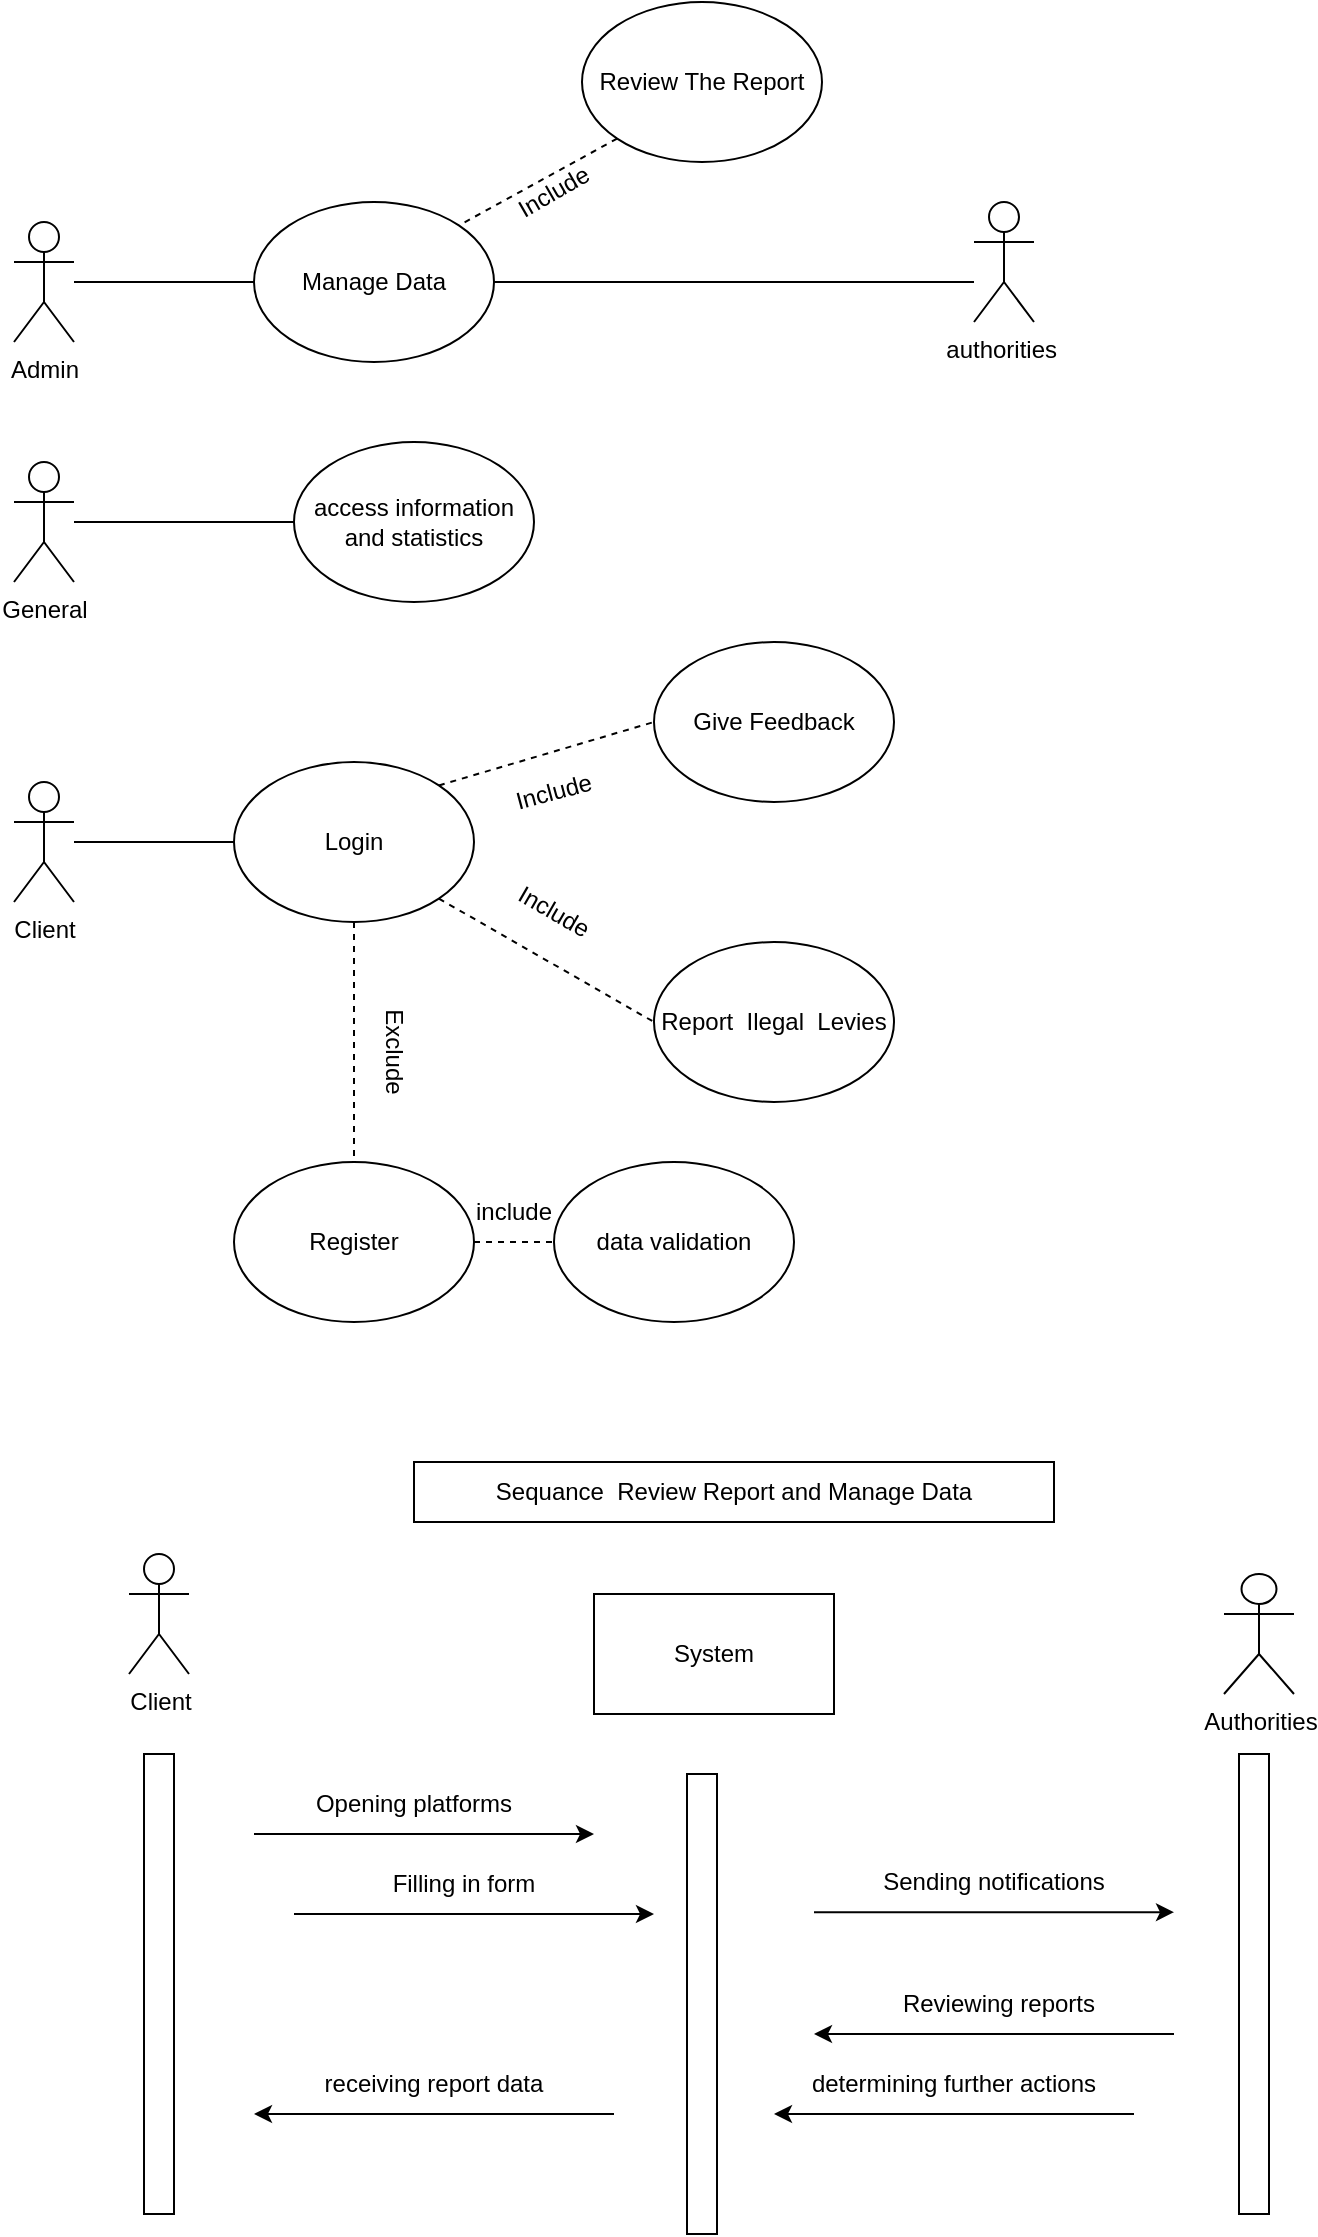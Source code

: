 <mxfile version="22.1.16" type="github">
  <diagram name="Halaman-1" id="xVsIUvH3QBJDIv3Bnuuh">
    <mxGraphModel dx="1400" dy="759" grid="1" gridSize="10" guides="1" tooltips="1" connect="1" arrows="1" fold="1" page="1" pageScale="1" pageWidth="827" pageHeight="1169" math="0" shadow="0">
      <root>
        <mxCell id="0" />
        <mxCell id="1" parent="0" />
        <mxCell id="OHqKvSYNsAmwV80baFoG-1" value="Client" style="shape=umlActor;verticalLabelPosition=bottom;verticalAlign=top;html=1;outlineConnect=0;" vertex="1" parent="1">
          <mxGeometry x="10" y="490" width="30" height="60" as="geometry" />
        </mxCell>
        <mxCell id="OHqKvSYNsAmwV80baFoG-11" value="Review The Report" style="ellipse;whiteSpace=wrap;html=1;" vertex="1" parent="1">
          <mxGeometry x="294" y="100" width="120" height="80" as="geometry" />
        </mxCell>
        <mxCell id="OHqKvSYNsAmwV80baFoG-12" value="Report&amp;nbsp; Ilegal&amp;nbsp; Levies" style="ellipse;whiteSpace=wrap;html=1;" vertex="1" parent="1">
          <mxGeometry x="330" y="570" width="120" height="80" as="geometry" />
        </mxCell>
        <mxCell id="OHqKvSYNsAmwV80baFoG-13" value="Manage Data" style="ellipse;whiteSpace=wrap;html=1;" vertex="1" parent="1">
          <mxGeometry x="130" y="200" width="120" height="80" as="geometry" />
        </mxCell>
        <mxCell id="OHqKvSYNsAmwV80baFoG-14" value="access information and statistics" style="ellipse;whiteSpace=wrap;html=1;" vertex="1" parent="1">
          <mxGeometry x="150" y="320" width="120" height="80" as="geometry" />
        </mxCell>
        <mxCell id="OHqKvSYNsAmwV80baFoG-15" value="General" style="shape=umlActor;verticalLabelPosition=bottom;verticalAlign=top;html=1;outlineConnect=0;" vertex="1" parent="1">
          <mxGeometry x="10" y="330" width="30" height="60" as="geometry" />
        </mxCell>
        <mxCell id="OHqKvSYNsAmwV80baFoG-18" value="" style="endArrow=none;html=1;rounded=0;" edge="1" parent="1" source="OHqKvSYNsAmwV80baFoG-15" target="OHqKvSYNsAmwV80baFoG-14">
          <mxGeometry width="50" height="50" relative="1" as="geometry">
            <mxPoint x="110" y="235" as="sourcePoint" />
            <mxPoint x="160" y="185" as="targetPoint" />
          </mxGeometry>
        </mxCell>
        <mxCell id="OHqKvSYNsAmwV80baFoG-20" value="authorities&amp;nbsp;" style="shape=umlActor;verticalLabelPosition=bottom;verticalAlign=top;html=1;outlineConnect=0;" vertex="1" parent="1">
          <mxGeometry x="490" y="200" width="30" height="60" as="geometry" />
        </mxCell>
        <mxCell id="OHqKvSYNsAmwV80baFoG-21" value="Admin" style="shape=umlActor;verticalLabelPosition=bottom;verticalAlign=top;html=1;outlineConnect=0;" vertex="1" parent="1">
          <mxGeometry x="10" y="210" width="30" height="60" as="geometry" />
        </mxCell>
        <mxCell id="OHqKvSYNsAmwV80baFoG-24" value="" style="endArrow=none;html=1;rounded=0;entryX=0;entryY=0.5;entryDx=0;entryDy=0;" edge="1" parent="1" source="OHqKvSYNsAmwV80baFoG-21" target="OHqKvSYNsAmwV80baFoG-13">
          <mxGeometry width="50" height="50" relative="1" as="geometry">
            <mxPoint x="-10" y="400" as="sourcePoint" />
            <mxPoint x="40" y="350" as="targetPoint" />
          </mxGeometry>
        </mxCell>
        <mxCell id="OHqKvSYNsAmwV80baFoG-25" value="" style="endArrow=none;html=1;rounded=0;entryX=1;entryY=0.5;entryDx=0;entryDy=0;" edge="1" parent="1" target="OHqKvSYNsAmwV80baFoG-13">
          <mxGeometry width="50" height="50" relative="1" as="geometry">
            <mxPoint x="490" y="240" as="sourcePoint" />
            <mxPoint x="40" y="350" as="targetPoint" />
          </mxGeometry>
        </mxCell>
        <mxCell id="OHqKvSYNsAmwV80baFoG-26" value="" style="endArrow=none;dashed=1;html=1;rounded=0;entryX=1;entryY=0;entryDx=0;entryDy=0;exitX=0;exitY=1;exitDx=0;exitDy=0;" edge="1" parent="1" source="OHqKvSYNsAmwV80baFoG-11" target="OHqKvSYNsAmwV80baFoG-13">
          <mxGeometry width="50" height="50" relative="1" as="geometry">
            <mxPoint x="-10" y="400" as="sourcePoint" />
            <mxPoint x="40" y="350" as="targetPoint" />
          </mxGeometry>
        </mxCell>
        <mxCell id="OHqKvSYNsAmwV80baFoG-27" value="Include" style="text;html=1;strokeColor=none;fillColor=none;align=center;verticalAlign=middle;whiteSpace=wrap;rounded=0;rotation=-30;" vertex="1" parent="1">
          <mxGeometry x="250" y="180" width="60" height="30" as="geometry" />
        </mxCell>
        <mxCell id="OHqKvSYNsAmwV80baFoG-30" value="Give Feedback" style="ellipse;whiteSpace=wrap;html=1;" vertex="1" parent="1">
          <mxGeometry x="330" y="420" width="120" height="80" as="geometry" />
        </mxCell>
        <mxCell id="OHqKvSYNsAmwV80baFoG-31" value="Register" style="ellipse;whiteSpace=wrap;html=1;" vertex="1" parent="1">
          <mxGeometry x="120" y="680" width="120" height="80" as="geometry" />
        </mxCell>
        <mxCell id="OHqKvSYNsAmwV80baFoG-32" value="Login" style="ellipse;whiteSpace=wrap;html=1;" vertex="1" parent="1">
          <mxGeometry x="120" y="480" width="120" height="80" as="geometry" />
        </mxCell>
        <mxCell id="OHqKvSYNsAmwV80baFoG-35" value="" style="endArrow=none;dashed=1;html=1;rounded=0;exitX=0.5;exitY=1;exitDx=0;exitDy=0;entryX=0.5;entryY=0;entryDx=0;entryDy=0;" edge="1" parent="1" source="OHqKvSYNsAmwV80baFoG-32" target="OHqKvSYNsAmwV80baFoG-31">
          <mxGeometry width="50" height="50" relative="1" as="geometry">
            <mxPoint x="120" y="510" as="sourcePoint" />
            <mxPoint x="170" y="460" as="targetPoint" />
          </mxGeometry>
        </mxCell>
        <mxCell id="OHqKvSYNsAmwV80baFoG-36" value="Exclude" style="text;html=1;strokeColor=none;fillColor=none;align=center;verticalAlign=middle;whiteSpace=wrap;rounded=0;rotation=90;" vertex="1" parent="1">
          <mxGeometry x="170" y="610" width="60" height="30" as="geometry" />
        </mxCell>
        <mxCell id="OHqKvSYNsAmwV80baFoG-38" value="" style="endArrow=none;html=1;rounded=0;" edge="1" parent="1" source="OHqKvSYNsAmwV80baFoG-1" target="OHqKvSYNsAmwV80baFoG-32">
          <mxGeometry width="50" height="50" relative="1" as="geometry">
            <mxPoint x="120" y="510" as="sourcePoint" />
            <mxPoint x="170" y="460" as="targetPoint" />
          </mxGeometry>
        </mxCell>
        <mxCell id="OHqKvSYNsAmwV80baFoG-39" value="" style="endArrow=none;dashed=1;html=1;rounded=0;entryX=0;entryY=0.5;entryDx=0;entryDy=0;exitX=1;exitY=0;exitDx=0;exitDy=0;" edge="1" parent="1" source="OHqKvSYNsAmwV80baFoG-32" target="OHqKvSYNsAmwV80baFoG-30">
          <mxGeometry width="50" height="50" relative="1" as="geometry">
            <mxPoint x="30" y="570" as="sourcePoint" />
            <mxPoint x="80" y="520" as="targetPoint" />
          </mxGeometry>
        </mxCell>
        <mxCell id="OHqKvSYNsAmwV80baFoG-40" value="" style="endArrow=none;dashed=1;html=1;rounded=0;entryX=0;entryY=0.5;entryDx=0;entryDy=0;exitX=1;exitY=1;exitDx=0;exitDy=0;" edge="1" parent="1" source="OHqKvSYNsAmwV80baFoG-32" target="OHqKvSYNsAmwV80baFoG-12">
          <mxGeometry width="50" height="50" relative="1" as="geometry">
            <mxPoint x="30" y="570" as="sourcePoint" />
            <mxPoint x="80" y="520" as="targetPoint" />
          </mxGeometry>
        </mxCell>
        <mxCell id="OHqKvSYNsAmwV80baFoG-41" value="Include" style="text;html=1;strokeColor=none;fillColor=none;align=center;verticalAlign=middle;whiteSpace=wrap;rounded=0;rotation=-15;" vertex="1" parent="1">
          <mxGeometry x="250" y="480" width="60" height="30" as="geometry" />
        </mxCell>
        <mxCell id="OHqKvSYNsAmwV80baFoG-42" value="Include" style="text;html=1;strokeColor=none;fillColor=none;align=center;verticalAlign=middle;whiteSpace=wrap;rounded=0;rotation=30;" vertex="1" parent="1">
          <mxGeometry x="250" y="540" width="60" height="30" as="geometry" />
        </mxCell>
        <mxCell id="OHqKvSYNsAmwV80baFoG-43" value="data validation" style="ellipse;whiteSpace=wrap;html=1;" vertex="1" parent="1">
          <mxGeometry x="280" y="680" width="120" height="80" as="geometry" />
        </mxCell>
        <mxCell id="OHqKvSYNsAmwV80baFoG-44" value="" style="endArrow=none;dashed=1;html=1;rounded=0;entryX=0;entryY=0.5;entryDx=0;entryDy=0;exitX=1;exitY=0.5;exitDx=0;exitDy=0;" edge="1" parent="1" source="OHqKvSYNsAmwV80baFoG-31" target="OHqKvSYNsAmwV80baFoG-43">
          <mxGeometry width="50" height="50" relative="1" as="geometry">
            <mxPoint x="20" y="860" as="sourcePoint" />
            <mxPoint x="70" y="810" as="targetPoint" />
          </mxGeometry>
        </mxCell>
        <mxCell id="OHqKvSYNsAmwV80baFoG-45" value="include" style="text;html=1;strokeColor=none;fillColor=none;align=center;verticalAlign=middle;whiteSpace=wrap;rounded=0;" vertex="1" parent="1">
          <mxGeometry x="230" y="690" width="60" height="30" as="geometry" />
        </mxCell>
        <mxCell id="OHqKvSYNsAmwV80baFoG-47" value="System" style="rounded=0;whiteSpace=wrap;html=1;" vertex="1" parent="1">
          <mxGeometry x="300" y="896" width="120" height="60" as="geometry" />
        </mxCell>
        <mxCell id="OHqKvSYNsAmwV80baFoG-52" value="" style="rounded=0;whiteSpace=wrap;html=1;" vertex="1" parent="1">
          <mxGeometry x="75" y="976" width="15" height="230" as="geometry" />
        </mxCell>
        <mxCell id="OHqKvSYNsAmwV80baFoG-53" value="" style="rounded=0;whiteSpace=wrap;html=1;" vertex="1" parent="1">
          <mxGeometry x="346.5" y="986" width="15" height="230" as="geometry" />
        </mxCell>
        <mxCell id="OHqKvSYNsAmwV80baFoG-54" value="" style="rounded=0;whiteSpace=wrap;html=1;" vertex="1" parent="1">
          <mxGeometry x="622.5" y="976" width="15" height="230" as="geometry" />
        </mxCell>
        <mxCell id="OHqKvSYNsAmwV80baFoG-55" value="Client" style="shape=umlActor;verticalLabelPosition=bottom;verticalAlign=top;html=1;outlineConnect=0;" vertex="1" parent="1">
          <mxGeometry x="67.5" y="876" width="30" height="60" as="geometry" />
        </mxCell>
        <mxCell id="OHqKvSYNsAmwV80baFoG-60" value="" style="endArrow=classic;html=1;rounded=0;" edge="1" parent="1">
          <mxGeometry width="50" height="50" relative="1" as="geometry">
            <mxPoint x="130" y="1016" as="sourcePoint" />
            <mxPoint x="300" y="1016" as="targetPoint" />
          </mxGeometry>
        </mxCell>
        <mxCell id="OHqKvSYNsAmwV80baFoG-61" value="Opening platforms" style="text;html=1;strokeColor=none;fillColor=none;align=center;verticalAlign=middle;whiteSpace=wrap;rounded=0;" vertex="1" parent="1">
          <mxGeometry x="145" y="986" width="130" height="30" as="geometry" />
        </mxCell>
        <mxCell id="OHqKvSYNsAmwV80baFoG-62" value="" style="endArrow=classic;html=1;rounded=0;" edge="1" parent="1">
          <mxGeometry width="50" height="50" relative="1" as="geometry">
            <mxPoint x="150" y="1056" as="sourcePoint" />
            <mxPoint x="330" y="1056" as="targetPoint" />
          </mxGeometry>
        </mxCell>
        <mxCell id="OHqKvSYNsAmwV80baFoG-63" value="Filling in form" style="text;html=1;strokeColor=none;fillColor=none;align=center;verticalAlign=middle;whiteSpace=wrap;rounded=0;" vertex="1" parent="1">
          <mxGeometry x="170" y="1026" width="130" height="30" as="geometry" />
        </mxCell>
        <mxCell id="OHqKvSYNsAmwV80baFoG-65" value="" style="endArrow=classic;html=1;rounded=0;" edge="1" parent="1">
          <mxGeometry width="50" height="50" relative="1" as="geometry">
            <mxPoint x="410" y="1055.09" as="sourcePoint" />
            <mxPoint x="590" y="1055.09" as="targetPoint" />
          </mxGeometry>
        </mxCell>
        <mxCell id="OHqKvSYNsAmwV80baFoG-66" value="Sending notifications" style="text;html=1;strokeColor=none;fillColor=none;align=center;verticalAlign=middle;whiteSpace=wrap;rounded=0;" vertex="1" parent="1">
          <mxGeometry x="440" y="1025.09" width="120" height="30" as="geometry" />
        </mxCell>
        <mxCell id="OHqKvSYNsAmwV80baFoG-69" value="Authorities" style="shape=umlActor;verticalLabelPosition=bottom;verticalAlign=top;html=1;outlineConnect=0;" vertex="1" parent="1">
          <mxGeometry x="615" y="886" width="35" height="60" as="geometry" />
        </mxCell>
        <mxCell id="OHqKvSYNsAmwV80baFoG-72" value="" style="endArrow=classic;html=1;rounded=0;" edge="1" parent="1">
          <mxGeometry width="50" height="50" relative="1" as="geometry">
            <mxPoint x="590" y="1116" as="sourcePoint" />
            <mxPoint x="410" y="1116" as="targetPoint" />
          </mxGeometry>
        </mxCell>
        <mxCell id="OHqKvSYNsAmwV80baFoG-73" value="" style="endArrow=classic;html=1;rounded=0;" edge="1" parent="1">
          <mxGeometry width="50" height="50" relative="1" as="geometry">
            <mxPoint x="570" y="1156" as="sourcePoint" />
            <mxPoint x="390" y="1156" as="targetPoint" />
          </mxGeometry>
        </mxCell>
        <mxCell id="OHqKvSYNsAmwV80baFoG-74" value="" style="endArrow=classic;html=1;rounded=0;" edge="1" parent="1">
          <mxGeometry width="50" height="50" relative="1" as="geometry">
            <mxPoint x="310" y="1156" as="sourcePoint" />
            <mxPoint x="130" y="1156" as="targetPoint" />
          </mxGeometry>
        </mxCell>
        <mxCell id="OHqKvSYNsAmwV80baFoG-75" value="Reviewing reports" style="text;html=1;strokeColor=none;fillColor=none;align=center;verticalAlign=middle;whiteSpace=wrap;rounded=0;" vertex="1" parent="1">
          <mxGeometry x="450" y="1086" width="105" height="30" as="geometry" />
        </mxCell>
        <mxCell id="OHqKvSYNsAmwV80baFoG-76" value="determining further actions" style="text;html=1;strokeColor=none;fillColor=none;align=center;verticalAlign=middle;whiteSpace=wrap;rounded=0;" vertex="1" parent="1">
          <mxGeometry x="400" y="1126" width="160" height="30" as="geometry" />
        </mxCell>
        <mxCell id="OHqKvSYNsAmwV80baFoG-77" value="receiving report data" style="text;html=1;strokeColor=none;fillColor=none;align=center;verticalAlign=middle;whiteSpace=wrap;rounded=0;" vertex="1" parent="1">
          <mxGeometry x="135" y="1126" width="170" height="30" as="geometry" />
        </mxCell>
        <mxCell id="OHqKvSYNsAmwV80baFoG-78" value="Sequance&amp;nbsp; Review Report and Manage Data" style="rounded=0;whiteSpace=wrap;html=1;" vertex="1" parent="1">
          <mxGeometry x="210" y="830" width="320" height="30" as="geometry" />
        </mxCell>
      </root>
    </mxGraphModel>
  </diagram>
</mxfile>
